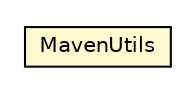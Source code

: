 #!/usr/local/bin/dot
#
# Class diagram 
# Generated by UMLGraph version R5_6-24-gf6e263 (http://www.umlgraph.org/)
#

digraph G {
	edge [fontname="Helvetica",fontsize=10,labelfontname="Helvetica",labelfontsize=10];
	node [fontname="Helvetica",fontsize=10,shape=plaintext];
	nodesep=0.25;
	ranksep=0.5;
	// org.universAAL.itests.MavenUtils
	c5508974 [label=<<table title="org.universAAL.itests.MavenUtils" border="0" cellborder="1" cellspacing="0" cellpadding="2" port="p" bgcolor="lemonChiffon" href="./MavenUtils.html">
		<tr><td><table border="0" cellspacing="0" cellpadding="1">
<tr><td align="center" balign="center"> MavenUtils </td></tr>
		</table></td></tr>
		</table>>, URL="./MavenUtils.html", fontname="Helvetica", fontcolor="black", fontsize=10.0];
}

